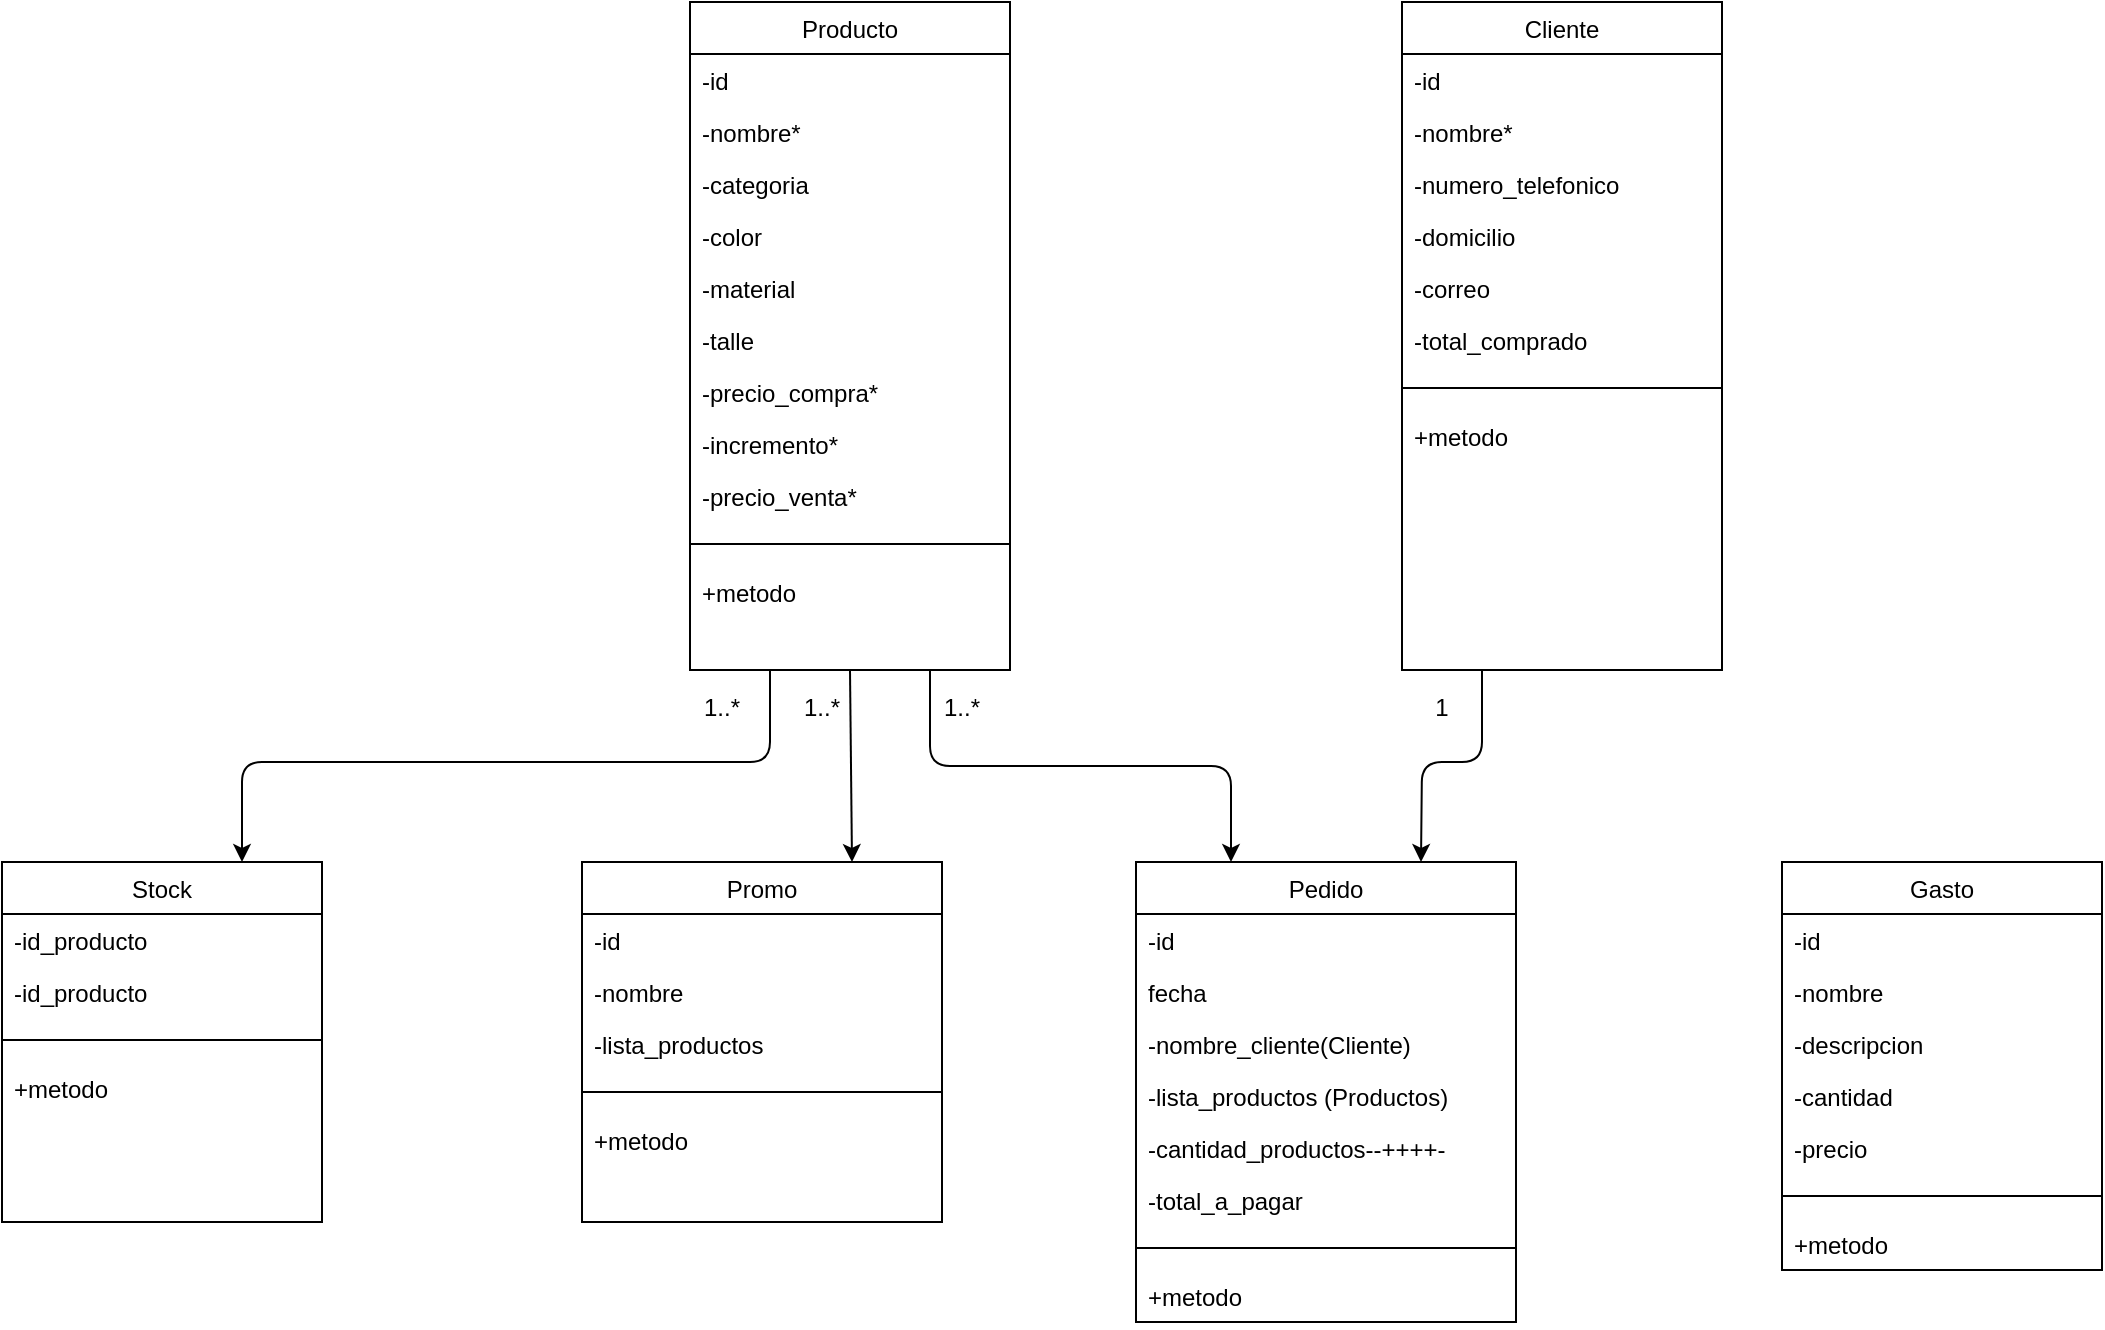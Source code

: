 <mxfile>
    <diagram id="C5RBs43oDa-KdzZeNtuy" name="Page-1">
        <mxGraphModel dx="1418" dy="583" grid="1" gridSize="10" guides="1" tooltips="1" connect="1" arrows="1" fold="1" page="1" pageScale="1" pageWidth="827" pageHeight="1169" math="0" shadow="0">
            <root>
                <mxCell id="WIyWlLk6GJQsqaUBKTNV-0"/>
                <mxCell id="WIyWlLk6GJQsqaUBKTNV-1" parent="WIyWlLk6GJQsqaUBKTNV-0"/>
                <mxCell id="76" style="edgeStyle=none;html=1;exitX=0.5;exitY=1;exitDx=0;exitDy=0;entryX=0.75;entryY=0;entryDx=0;entryDy=0;" edge="1" parent="WIyWlLk6GJQsqaUBKTNV-1" source="zkfFHV4jXpPFQw0GAbJ--6" target="dBeOApZ0UvE3TDzHvcXW-9">
                    <mxGeometry relative="1" as="geometry"/>
                </mxCell>
                <mxCell id="77" style="edgeStyle=none;html=1;exitX=0.25;exitY=1;exitDx=0;exitDy=0;entryX=0.75;entryY=0;entryDx=0;entryDy=0;" edge="1" parent="WIyWlLk6GJQsqaUBKTNV-1" source="zkfFHV4jXpPFQw0GAbJ--6" target="57">
                    <mxGeometry relative="1" as="geometry">
                        <Array as="points">
                            <mxPoint x="454" y="400"/>
                            <mxPoint x="190" y="400"/>
                        </Array>
                    </mxGeometry>
                </mxCell>
                <object label="Producto" color="" material="" talle="" precio_compra="" incremento="" placeholders="1" id="zkfFHV4jXpPFQw0GAbJ--6">
                    <mxCell style="swimlane;fontStyle=0;align=center;verticalAlign=top;childLayout=stackLayout;horizontal=1;startSize=26;horizontalStack=0;resizeParent=1;resizeLast=0;collapsible=1;marginBottom=0;rounded=0;shadow=0;strokeWidth=1;" parent="WIyWlLk6GJQsqaUBKTNV-1" vertex="1">
                        <mxGeometry x="414" y="20" width="160" height="334" as="geometry">
                            <mxRectangle x="30" y="140" width="160" height="26" as="alternateBounds"/>
                        </mxGeometry>
                    </mxCell>
                </object>
                <mxCell id="zkfFHV4jXpPFQw0GAbJ--7" value="-id" style="text;align=left;verticalAlign=top;spacingLeft=4;spacingRight=4;overflow=hidden;rotatable=0;points=[[0,0.5],[1,0.5]];portConstraint=eastwest;" parent="zkfFHV4jXpPFQw0GAbJ--6" vertex="1">
                    <mxGeometry y="26" width="160" height="26" as="geometry"/>
                </mxCell>
                <mxCell id="45" value="-nombre*&#10;" style="text;align=left;verticalAlign=top;spacingLeft=4;spacingRight=4;overflow=hidden;rotatable=0;points=[[0,0.5],[1,0.5]];portConstraint=eastwest;" vertex="1" parent="zkfFHV4jXpPFQw0GAbJ--6">
                    <mxGeometry y="52" width="160" height="26" as="geometry"/>
                </mxCell>
                <mxCell id="zkfFHV4jXpPFQw0GAbJ--8" value="-categoria" style="text;align=left;verticalAlign=top;spacingLeft=4;spacingRight=4;overflow=hidden;rotatable=0;points=[[0,0.5],[1,0.5]];portConstraint=eastwest;rounded=0;shadow=0;html=0;" parent="zkfFHV4jXpPFQw0GAbJ--6" vertex="1">
                    <mxGeometry y="78" width="160" height="26" as="geometry"/>
                </mxCell>
                <mxCell id="dBeOApZ0UvE3TDzHvcXW-2" value="-color" style="text;align=left;verticalAlign=top;spacingLeft=4;spacingRight=4;overflow=hidden;rotatable=0;points=[[0,0.5],[1,0.5]];portConstraint=eastwest;rounded=0;shadow=0;html=0;" parent="zkfFHV4jXpPFQw0GAbJ--6" vertex="1">
                    <mxGeometry y="104" width="160" height="26" as="geometry"/>
                </mxCell>
                <mxCell id="dBeOApZ0UvE3TDzHvcXW-3" value="-material" style="text;align=left;verticalAlign=top;spacingLeft=4;spacingRight=4;overflow=hidden;rotatable=0;points=[[0,0.5],[1,0.5]];portConstraint=eastwest;rounded=0;shadow=0;html=0;" parent="zkfFHV4jXpPFQw0GAbJ--6" vertex="1">
                    <mxGeometry y="130" width="160" height="26" as="geometry"/>
                </mxCell>
                <mxCell id="dBeOApZ0UvE3TDzHvcXW-4" value="-talle" style="text;align=left;verticalAlign=top;spacingLeft=4;spacingRight=4;overflow=hidden;rotatable=0;points=[[0,0.5],[1,0.5]];portConstraint=eastwest;rounded=0;shadow=0;html=0;" parent="zkfFHV4jXpPFQw0GAbJ--6" vertex="1">
                    <mxGeometry y="156" width="160" height="26" as="geometry"/>
                </mxCell>
                <mxCell id="dBeOApZ0UvE3TDzHvcXW-6" value="-precio_compra*" style="text;align=left;verticalAlign=top;spacingLeft=4;spacingRight=4;overflow=hidden;rotatable=0;points=[[0,0.5],[1,0.5]];portConstraint=eastwest;rounded=0;shadow=0;html=0;" parent="zkfFHV4jXpPFQw0GAbJ--6" vertex="1">
                    <mxGeometry y="182" width="160" height="26" as="geometry"/>
                </mxCell>
                <mxCell id="dBeOApZ0UvE3TDzHvcXW-7" value="-incremento*" style="text;align=left;verticalAlign=top;spacingLeft=4;spacingRight=4;overflow=hidden;rotatable=0;points=[[0,0.5],[1,0.5]];portConstraint=eastwest;rounded=0;shadow=0;html=0;" parent="zkfFHV4jXpPFQw0GAbJ--6" vertex="1">
                    <mxGeometry y="208" width="160" height="26" as="geometry"/>
                </mxCell>
                <mxCell id="dBeOApZ0UvE3TDzHvcXW-8" value="-precio_venta*" style="text;align=left;verticalAlign=top;spacingLeft=4;spacingRight=4;overflow=hidden;rotatable=0;points=[[0,0.5],[1,0.5]];portConstraint=eastwest;rounded=0;shadow=0;html=0;" parent="zkfFHV4jXpPFQw0GAbJ--6" vertex="1">
                    <mxGeometry y="234" width="160" height="26" as="geometry"/>
                </mxCell>
                <mxCell id="zkfFHV4jXpPFQw0GAbJ--9" value="" style="line;html=1;strokeWidth=1;align=left;verticalAlign=middle;spacingTop=-1;spacingLeft=3;spacingRight=3;rotatable=0;labelPosition=right;points=[];portConstraint=eastwest;" parent="zkfFHV4jXpPFQw0GAbJ--6" vertex="1">
                    <mxGeometry y="260" width="160" height="22" as="geometry"/>
                </mxCell>
                <mxCell id="dBeOApZ0UvE3TDzHvcXW-1" value="+metodo" style="text;align=left;verticalAlign=top;spacingLeft=4;spacingRight=4;overflow=hidden;rotatable=0;points=[[0,0.5],[1,0.5]];portConstraint=eastwest;rounded=0;shadow=0;html=0;" parent="zkfFHV4jXpPFQw0GAbJ--6" vertex="1">
                    <mxGeometry y="282" width="160" height="26" as="geometry"/>
                </mxCell>
                <object label="Promo" color="" material="" talle="" precio_compra="" incremento="" placeholders="1" id="dBeOApZ0UvE3TDzHvcXW-9">
                    <mxCell style="swimlane;fontStyle=0;align=center;verticalAlign=top;childLayout=stackLayout;horizontal=1;startSize=26;horizontalStack=0;resizeParent=1;resizeLast=0;collapsible=1;marginBottom=0;rounded=0;shadow=0;strokeWidth=1;" parent="WIyWlLk6GJQsqaUBKTNV-1" vertex="1">
                        <mxGeometry x="360" y="450" width="180" height="180" as="geometry">
                            <mxRectangle x="30" y="140" width="160" height="26" as="alternateBounds"/>
                        </mxGeometry>
                    </mxCell>
                </object>
                <mxCell id="48" value="-id" style="text;align=left;verticalAlign=top;spacingLeft=4;spacingRight=4;overflow=hidden;rotatable=0;points=[[0,0.5],[1,0.5]];portConstraint=eastwest;" vertex="1" parent="dBeOApZ0UvE3TDzHvcXW-9">
                    <mxGeometry y="26" width="180" height="26" as="geometry"/>
                </mxCell>
                <mxCell id="dBeOApZ0UvE3TDzHvcXW-10" value="-nombre" style="text;align=left;verticalAlign=top;spacingLeft=4;spacingRight=4;overflow=hidden;rotatable=0;points=[[0,0.5],[1,0.5]];portConstraint=eastwest;" parent="dBeOApZ0UvE3TDzHvcXW-9" vertex="1">
                    <mxGeometry y="52" width="180" height="26" as="geometry"/>
                </mxCell>
                <mxCell id="56" value="-lista_productos" style="text;align=left;verticalAlign=top;spacingLeft=4;spacingRight=4;overflow=hidden;rotatable=0;points=[[0,0.5],[1,0.5]];portConstraint=eastwest;" vertex="1" parent="dBeOApZ0UvE3TDzHvcXW-9">
                    <mxGeometry y="78" width="180" height="26" as="geometry"/>
                </mxCell>
                <mxCell id="dBeOApZ0UvE3TDzHvcXW-18" value="" style="line;html=1;strokeWidth=1;align=left;verticalAlign=middle;spacingTop=-1;spacingLeft=3;spacingRight=3;rotatable=0;labelPosition=right;points=[];portConstraint=eastwest;" parent="dBeOApZ0UvE3TDzHvcXW-9" vertex="1">
                    <mxGeometry y="104" width="180" height="22" as="geometry"/>
                </mxCell>
                <mxCell id="dBeOApZ0UvE3TDzHvcXW-19" value="+metodo" style="text;align=left;verticalAlign=top;spacingLeft=4;spacingRight=4;overflow=hidden;rotatable=0;points=[[0,0.5],[1,0.5]];portConstraint=eastwest;rounded=0;shadow=0;html=0;" parent="dBeOApZ0UvE3TDzHvcXW-9" vertex="1">
                    <mxGeometry y="126" width="180" height="26" as="geometry"/>
                </mxCell>
                <object label="Gasto" color="" material="" talle="" precio_compra="" incremento="" placeholders="1" id="dBeOApZ0UvE3TDzHvcXW-20">
                    <mxCell style="swimlane;fontStyle=0;align=center;verticalAlign=top;childLayout=stackLayout;horizontal=1;startSize=26;horizontalStack=0;resizeParent=1;resizeLast=0;collapsible=1;marginBottom=0;rounded=0;shadow=0;strokeWidth=1;" parent="WIyWlLk6GJQsqaUBKTNV-1" vertex="1">
                        <mxGeometry x="960" y="450" width="160" height="204" as="geometry">
                            <mxRectangle x="30" y="140" width="160" height="26" as="alternateBounds"/>
                        </mxGeometry>
                    </mxCell>
                </object>
                <mxCell id="46" value="-id" style="text;align=left;verticalAlign=top;spacingLeft=4;spacingRight=4;overflow=hidden;rotatable=0;points=[[0,0.5],[1,0.5]];portConstraint=eastwest;" vertex="1" parent="dBeOApZ0UvE3TDzHvcXW-20">
                    <mxGeometry y="26" width="160" height="26" as="geometry"/>
                </mxCell>
                <mxCell id="dBeOApZ0UvE3TDzHvcXW-21" value="-nombre" style="text;align=left;verticalAlign=top;spacingLeft=4;spacingRight=4;overflow=hidden;rotatable=0;points=[[0,0.5],[1,0.5]];portConstraint=eastwest;" parent="dBeOApZ0UvE3TDzHvcXW-20" vertex="1">
                    <mxGeometry y="52" width="160" height="26" as="geometry"/>
                </mxCell>
                <mxCell id="dBeOApZ0UvE3TDzHvcXW-22" value="-descripcion" style="text;align=left;verticalAlign=top;spacingLeft=4;spacingRight=4;overflow=hidden;rotatable=0;points=[[0,0.5],[1,0.5]];portConstraint=eastwest;rounded=0;shadow=0;html=0;" parent="dBeOApZ0UvE3TDzHvcXW-20" vertex="1">
                    <mxGeometry y="78" width="160" height="26" as="geometry"/>
                </mxCell>
                <mxCell id="dBeOApZ0UvE3TDzHvcXW-23" value="-cantidad" style="text;align=left;verticalAlign=top;spacingLeft=4;spacingRight=4;overflow=hidden;rotatable=0;points=[[0,0.5],[1,0.5]];portConstraint=eastwest;rounded=0;shadow=0;html=0;" parent="dBeOApZ0UvE3TDzHvcXW-20" vertex="1">
                    <mxGeometry y="104" width="160" height="26" as="geometry"/>
                </mxCell>
                <mxCell id="dBeOApZ0UvE3TDzHvcXW-24" value="-precio" style="text;align=left;verticalAlign=top;spacingLeft=4;spacingRight=4;overflow=hidden;rotatable=0;points=[[0,0.5],[1,0.5]];portConstraint=eastwest;rounded=0;shadow=0;html=0;" parent="dBeOApZ0UvE3TDzHvcXW-20" vertex="1">
                    <mxGeometry y="130" width="160" height="26" as="geometry"/>
                </mxCell>
                <mxCell id="dBeOApZ0UvE3TDzHvcXW-29" value="" style="line;html=1;strokeWidth=1;align=left;verticalAlign=middle;spacingTop=-1;spacingLeft=3;spacingRight=3;rotatable=0;labelPosition=right;points=[];portConstraint=eastwest;" parent="dBeOApZ0UvE3TDzHvcXW-20" vertex="1">
                    <mxGeometry y="156" width="160" height="22" as="geometry"/>
                </mxCell>
                <mxCell id="dBeOApZ0UvE3TDzHvcXW-30" value="+metodo" style="text;align=left;verticalAlign=top;spacingLeft=4;spacingRight=4;overflow=hidden;rotatable=0;points=[[0,0.5],[1,0.5]];portConstraint=eastwest;rounded=0;shadow=0;html=0;" parent="dBeOApZ0UvE3TDzHvcXW-20" vertex="1">
                    <mxGeometry y="178" width="160" height="26" as="geometry"/>
                </mxCell>
                <object label="Cliente" color="" material="" talle="" precio_compra="" incremento="" placeholders="1" id="dBeOApZ0UvE3TDzHvcXW-42">
                    <mxCell style="swimlane;fontStyle=0;align=center;verticalAlign=top;childLayout=stackLayout;horizontal=1;startSize=26;horizontalStack=0;resizeParent=1;resizeLast=0;collapsible=1;marginBottom=0;rounded=0;shadow=0;strokeWidth=1;" parent="WIyWlLk6GJQsqaUBKTNV-1" vertex="1">
                        <mxGeometry x="770" y="20" width="160" height="334" as="geometry">
                            <mxRectangle x="30" y="140" width="160" height="26" as="alternateBounds"/>
                        </mxGeometry>
                    </mxCell>
                </object>
                <mxCell id="dBeOApZ0UvE3TDzHvcXW-43" value="-id" style="text;align=left;verticalAlign=top;spacingLeft=4;spacingRight=4;overflow=hidden;rotatable=0;points=[[0,0.5],[1,0.5]];portConstraint=eastwest;" parent="dBeOApZ0UvE3TDzHvcXW-42" vertex="1">
                    <mxGeometry y="26" width="160" height="26" as="geometry"/>
                </mxCell>
                <mxCell id="43" value="-nombre*&#10;" style="text;align=left;verticalAlign=top;spacingLeft=4;spacingRight=4;overflow=hidden;rotatable=0;points=[[0,0.5],[1,0.5]];portConstraint=eastwest;" vertex="1" parent="dBeOApZ0UvE3TDzHvcXW-42">
                    <mxGeometry y="52" width="160" height="26" as="geometry"/>
                </mxCell>
                <mxCell id="dBeOApZ0UvE3TDzHvcXW-44" value="-numero_telefonico" style="text;align=left;verticalAlign=top;spacingLeft=4;spacingRight=4;overflow=hidden;rotatable=0;points=[[0,0.5],[1,0.5]];portConstraint=eastwest;rounded=0;shadow=0;html=0;" parent="dBeOApZ0UvE3TDzHvcXW-42" vertex="1">
                    <mxGeometry y="78" width="160" height="26" as="geometry"/>
                </mxCell>
                <mxCell id="dBeOApZ0UvE3TDzHvcXW-45" value="-domicilio" style="text;align=left;verticalAlign=top;spacingLeft=4;spacingRight=4;overflow=hidden;rotatable=0;points=[[0,0.5],[1,0.5]];portConstraint=eastwest;rounded=0;shadow=0;html=0;" parent="dBeOApZ0UvE3TDzHvcXW-42" vertex="1">
                    <mxGeometry y="104" width="160" height="26" as="geometry"/>
                </mxCell>
                <mxCell id="dBeOApZ0UvE3TDzHvcXW-46" value="-correo" style="text;align=left;verticalAlign=top;spacingLeft=4;spacingRight=4;overflow=hidden;rotatable=0;points=[[0,0.5],[1,0.5]];portConstraint=eastwest;rounded=0;shadow=0;html=0;" parent="dBeOApZ0UvE3TDzHvcXW-42" vertex="1">
                    <mxGeometry y="130" width="160" height="26" as="geometry"/>
                </mxCell>
                <mxCell id="dBeOApZ0UvE3TDzHvcXW-50" value="-total_comprado" style="text;align=left;verticalAlign=top;spacingLeft=4;spacingRight=4;overflow=hidden;rotatable=0;points=[[0,0.5],[1,0.5]];portConstraint=eastwest;rounded=0;shadow=0;html=0;" parent="dBeOApZ0UvE3TDzHvcXW-42" vertex="1">
                    <mxGeometry y="156" width="160" height="26" as="geometry"/>
                </mxCell>
                <mxCell id="dBeOApZ0UvE3TDzHvcXW-51" value="" style="line;html=1;strokeWidth=1;align=left;verticalAlign=middle;spacingTop=-1;spacingLeft=3;spacingRight=3;rotatable=0;labelPosition=right;points=[];portConstraint=eastwest;" parent="dBeOApZ0UvE3TDzHvcXW-42" vertex="1">
                    <mxGeometry y="182" width="160" height="22" as="geometry"/>
                </mxCell>
                <mxCell id="dBeOApZ0UvE3TDzHvcXW-52" value="+metodo" style="text;align=left;verticalAlign=top;spacingLeft=4;spacingRight=4;overflow=hidden;rotatable=0;points=[[0,0.5],[1,0.5]];portConstraint=eastwest;rounded=0;shadow=0;html=0;" parent="dBeOApZ0UvE3TDzHvcXW-42" vertex="1">
                    <mxGeometry y="204" width="160" height="26" as="geometry"/>
                </mxCell>
                <mxCell id="14" style="edgeStyle=none;html=1;exitX=0.25;exitY=1;exitDx=0;exitDy=0;entryX=0.75;entryY=0;entryDx=0;entryDy=0;" edge="1" parent="WIyWlLk6GJQsqaUBKTNV-1" source="dBeOApZ0UvE3TDzHvcXW-42" target="0">
                    <mxGeometry relative="1" as="geometry">
                        <Array as="points">
                            <mxPoint x="810" y="400"/>
                            <mxPoint x="780" y="400"/>
                        </Array>
                        <mxPoint x="730" y="260" as="sourcePoint"/>
                    </mxGeometry>
                </mxCell>
                <mxCell id="23" style="html=1;exitX=0.75;exitY=1;exitDx=0;exitDy=0;entryX=0.25;entryY=0;entryDx=0;entryDy=0;edgeStyle=orthogonalEdgeStyle;" edge="1" parent="WIyWlLk6GJQsqaUBKTNV-1" source="zkfFHV4jXpPFQw0GAbJ--6" target="0">
                    <mxGeometry relative="1" as="geometry"/>
                </mxCell>
                <object label="Pedido" color="" material="" talle="" precio_compra="" incremento="" placeholders="1" id="0">
                    <mxCell style="swimlane;fontStyle=0;align=center;verticalAlign=top;childLayout=stackLayout;horizontal=1;startSize=26;horizontalStack=0;resizeParent=1;resizeLast=0;collapsible=1;marginBottom=0;rounded=0;shadow=0;strokeWidth=1;" vertex="1" parent="WIyWlLk6GJQsqaUBKTNV-1">
                        <mxGeometry x="637" y="450" width="190" height="230" as="geometry">
                            <mxRectangle x="30" y="140" width="160" height="26" as="alternateBounds"/>
                        </mxGeometry>
                    </mxCell>
                </object>
                <mxCell id="1" value="-id" style="text;align=left;verticalAlign=top;spacingLeft=4;spacingRight=4;overflow=hidden;rotatable=0;points=[[0,0.5],[1,0.5]];portConstraint=eastwest;" vertex="1" parent="0">
                    <mxGeometry y="26" width="190" height="26" as="geometry"/>
                </mxCell>
                <mxCell id="47" value="fecha" style="text;align=left;verticalAlign=top;spacingLeft=4;spacingRight=4;overflow=hidden;rotatable=0;points=[[0,0.5],[1,0.5]];portConstraint=eastwest;" vertex="1" parent="0">
                    <mxGeometry y="52" width="190" height="26" as="geometry"/>
                </mxCell>
                <mxCell id="42" value="-nombre_cliente(Cliente)" style="text;align=left;verticalAlign=top;spacingLeft=4;spacingRight=4;overflow=hidden;rotatable=0;points=[[0,0.5],[1,0.5]];portConstraint=eastwest;rounded=0;shadow=0;html=0;" vertex="1" parent="0">
                    <mxGeometry y="78" width="190" height="26" as="geometry"/>
                </mxCell>
                <mxCell id="7" value="-lista_productos (Productos)" style="text;align=left;verticalAlign=top;spacingLeft=4;spacingRight=4;overflow=hidden;rotatable=0;points=[[0,0.5],[1,0.5]];portConstraint=eastwest;rounded=0;shadow=0;html=0;" vertex="1" parent="0">
                    <mxGeometry y="104" width="190" height="26" as="geometry"/>
                </mxCell>
                <mxCell id="8" value="-cantidad_productos--++++-" style="text;align=left;verticalAlign=top;spacingLeft=4;spacingRight=4;overflow=hidden;rotatable=0;points=[[0,0.5],[1,0.5]];portConstraint=eastwest;rounded=0;shadow=0;html=0;" vertex="1" parent="0">
                    <mxGeometry y="130" width="190" height="26" as="geometry"/>
                </mxCell>
                <mxCell id="11" value="-total_a_pagar" style="text;align=left;verticalAlign=top;spacingLeft=4;spacingRight=4;overflow=hidden;rotatable=0;points=[[0,0.5],[1,0.5]];portConstraint=eastwest;rounded=0;shadow=0;html=0;" vertex="1" parent="0">
                    <mxGeometry y="156" width="190" height="26" as="geometry"/>
                </mxCell>
                <mxCell id="9" value="" style="line;html=1;strokeWidth=1;align=left;verticalAlign=middle;spacingTop=-1;spacingLeft=3;spacingRight=3;rotatable=0;labelPosition=right;points=[];portConstraint=eastwest;" vertex="1" parent="0">
                    <mxGeometry y="182" width="190" height="22" as="geometry"/>
                </mxCell>
                <mxCell id="10" value="+metodo" style="text;align=left;verticalAlign=top;spacingLeft=4;spacingRight=4;overflow=hidden;rotatable=0;points=[[0,0.5],[1,0.5]];portConstraint=eastwest;rounded=0;shadow=0;html=0;" vertex="1" parent="0">
                    <mxGeometry y="204" width="190" height="26" as="geometry"/>
                </mxCell>
                <mxCell id="28" value="1" style="text;html=1;strokeColor=none;fillColor=none;align=center;verticalAlign=middle;whiteSpace=wrap;rounded=0;" vertex="1" parent="WIyWlLk6GJQsqaUBKTNV-1">
                    <mxGeometry x="780" y="370" width="20" height="6" as="geometry"/>
                </mxCell>
                <mxCell id="31" value="1..*" style="text;html=1;strokeColor=none;fillColor=none;align=center;verticalAlign=middle;whiteSpace=wrap;rounded=0;" vertex="1" parent="WIyWlLk6GJQsqaUBKTNV-1">
                    <mxGeometry x="540" y="370" width="20" height="6" as="geometry"/>
                </mxCell>
                <mxCell id="54" value="1..*" style="text;html=1;strokeColor=none;fillColor=none;align=center;verticalAlign=middle;whiteSpace=wrap;rounded=0;" vertex="1" parent="WIyWlLk6GJQsqaUBKTNV-1">
                    <mxGeometry x="470" y="370" width="20" height="6" as="geometry"/>
                </mxCell>
                <object label="Stock" color="" material="" talle="" precio_compra="" incremento="" placeholders="1" id="57">
                    <mxCell style="swimlane;fontStyle=0;align=center;verticalAlign=top;childLayout=stackLayout;horizontal=1;startSize=26;horizontalStack=0;resizeParent=1;resizeLast=0;collapsible=1;marginBottom=0;rounded=0;shadow=0;strokeWidth=1;" vertex="1" parent="WIyWlLk6GJQsqaUBKTNV-1">
                        <mxGeometry x="70" y="450" width="160" height="180" as="geometry">
                            <mxRectangle x="30" y="140" width="160" height="26" as="alternateBounds"/>
                        </mxGeometry>
                    </mxCell>
                </object>
                <mxCell id="66" value="-id_producto" style="text;align=left;verticalAlign=top;spacingLeft=4;spacingRight=4;overflow=hidden;rotatable=0;points=[[0,0.5],[1,0.5]];portConstraint=eastwest;rounded=0;shadow=0;html=0;" vertex="1" parent="57">
                    <mxGeometry y="26" width="160" height="26" as="geometry"/>
                </mxCell>
                <mxCell id="79" value="-id_producto" style="text;align=left;verticalAlign=top;spacingLeft=4;spacingRight=4;overflow=hidden;rotatable=0;points=[[0,0.5],[1,0.5]];portConstraint=eastwest;rounded=0;shadow=0;html=0;" vertex="1" parent="57">
                    <mxGeometry y="52" width="160" height="26" as="geometry"/>
                </mxCell>
                <mxCell id="67" value="" style="line;html=1;strokeWidth=1;align=left;verticalAlign=middle;spacingTop=-1;spacingLeft=3;spacingRight=3;rotatable=0;labelPosition=right;points=[];portConstraint=eastwest;" vertex="1" parent="57">
                    <mxGeometry y="78" width="160" height="22" as="geometry"/>
                </mxCell>
                <mxCell id="68" value="+metodo" style="text;align=left;verticalAlign=top;spacingLeft=4;spacingRight=4;overflow=hidden;rotatable=0;points=[[0,0.5],[1,0.5]];portConstraint=eastwest;rounded=0;shadow=0;html=0;" vertex="1" parent="57">
                    <mxGeometry y="100" width="160" height="26" as="geometry"/>
                </mxCell>
                <mxCell id="78" value="1..*" style="text;html=1;strokeColor=none;fillColor=none;align=center;verticalAlign=middle;whiteSpace=wrap;rounded=0;" vertex="1" parent="WIyWlLk6GJQsqaUBKTNV-1">
                    <mxGeometry x="420" y="370" width="20" height="6" as="geometry"/>
                </mxCell>
            </root>
        </mxGraphModel>
    </diagram>
</mxfile>